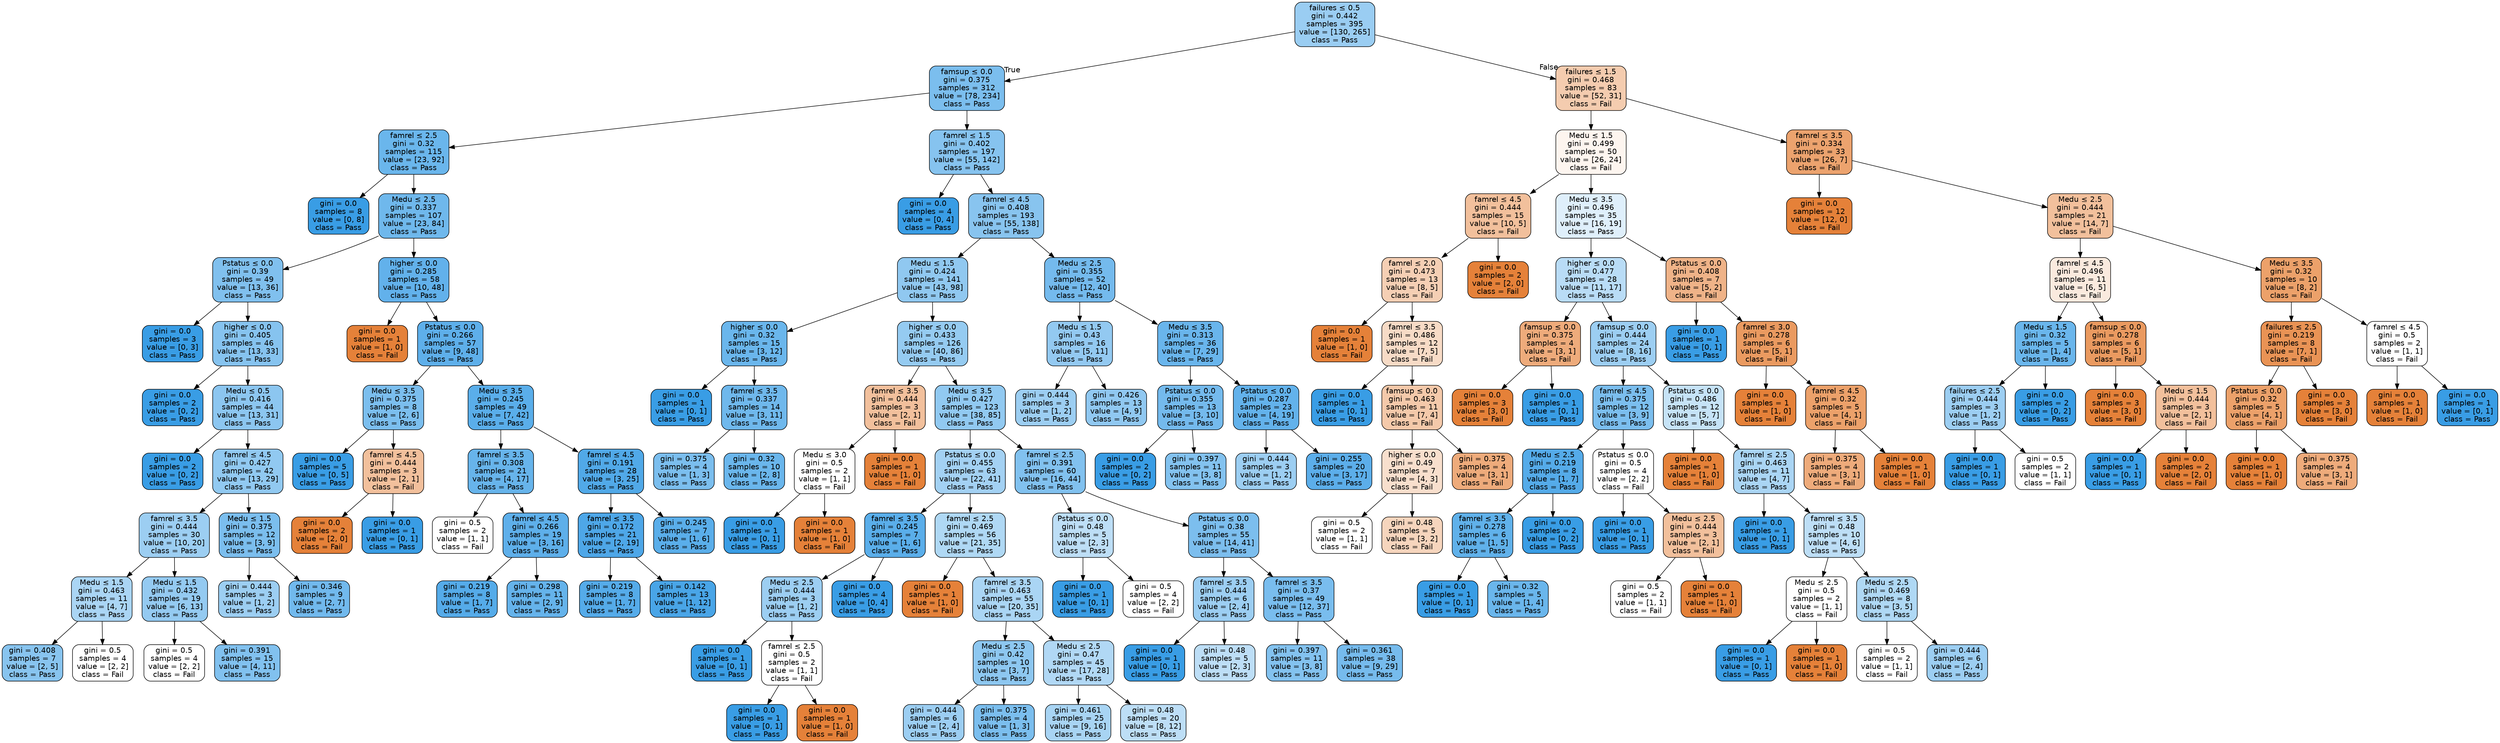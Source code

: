 digraph Tree {
node [shape=box, style="filled, rounded", color="black", fontname=helvetica] ;
edge [fontname=helvetica] ;
0 [label=<failures &le; 0.5<br/>gini = 0.442<br/>samples = 395<br/>value = [130, 265]<br/>class = Pass>, fillcolor="#399de582"] ;
1 [label=<famsup &le; 0.0<br/>gini = 0.375<br/>samples = 312<br/>value = [78, 234]<br/>class = Pass>, fillcolor="#399de5aa"] ;
0 -> 1 [labeldistance=2.5, labelangle=45, headlabel="True"] ;
2 [label=<famrel &le; 2.5<br/>gini = 0.32<br/>samples = 115<br/>value = [23, 92]<br/>class = Pass>, fillcolor="#399de5bf"] ;
1 -> 2 ;
3 [label=<gini = 0.0<br/>samples = 8<br/>value = [0, 8]<br/>class = Pass>, fillcolor="#399de5ff"] ;
2 -> 3 ;
4 [label=<Medu &le; 2.5<br/>gini = 0.337<br/>samples = 107<br/>value = [23, 84]<br/>class = Pass>, fillcolor="#399de5b9"] ;
2 -> 4 ;
5 [label=<Pstatus &le; 0.0<br/>gini = 0.39<br/>samples = 49<br/>value = [13, 36]<br/>class = Pass>, fillcolor="#399de5a3"] ;
4 -> 5 ;
6 [label=<gini = 0.0<br/>samples = 3<br/>value = [0, 3]<br/>class = Pass>, fillcolor="#399de5ff"] ;
5 -> 6 ;
7 [label=<higher &le; 0.0<br/>gini = 0.405<br/>samples = 46<br/>value = [13, 33]<br/>class = Pass>, fillcolor="#399de59b"] ;
5 -> 7 ;
8 [label=<gini = 0.0<br/>samples = 2<br/>value = [0, 2]<br/>class = Pass>, fillcolor="#399de5ff"] ;
7 -> 8 ;
9 [label=<Medu &le; 0.5<br/>gini = 0.416<br/>samples = 44<br/>value = [13, 31]<br/>class = Pass>, fillcolor="#399de594"] ;
7 -> 9 ;
10 [label=<gini = 0.0<br/>samples = 2<br/>value = [0, 2]<br/>class = Pass>, fillcolor="#399de5ff"] ;
9 -> 10 ;
11 [label=<famrel &le; 4.5<br/>gini = 0.427<br/>samples = 42<br/>value = [13, 29]<br/>class = Pass>, fillcolor="#399de58d"] ;
9 -> 11 ;
12 [label=<famrel &le; 3.5<br/>gini = 0.444<br/>samples = 30<br/>value = [10, 20]<br/>class = Pass>, fillcolor="#399de57f"] ;
11 -> 12 ;
13 [label=<Medu &le; 1.5<br/>gini = 0.463<br/>samples = 11<br/>value = [4, 7]<br/>class = Pass>, fillcolor="#399de56d"] ;
12 -> 13 ;
14 [label=<gini = 0.408<br/>samples = 7<br/>value = [2, 5]<br/>class = Pass>, fillcolor="#399de599"] ;
13 -> 14 ;
15 [label=<gini = 0.5<br/>samples = 4<br/>value = [2, 2]<br/>class = Fail>, fillcolor="#e5813900"] ;
13 -> 15 ;
16 [label=<Medu &le; 1.5<br/>gini = 0.432<br/>samples = 19<br/>value = [6, 13]<br/>class = Pass>, fillcolor="#399de589"] ;
12 -> 16 ;
17 [label=<gini = 0.5<br/>samples = 4<br/>value = [2, 2]<br/>class = Fail>, fillcolor="#e5813900"] ;
16 -> 17 ;
18 [label=<gini = 0.391<br/>samples = 15<br/>value = [4, 11]<br/>class = Pass>, fillcolor="#399de5a2"] ;
16 -> 18 ;
19 [label=<Medu &le; 1.5<br/>gini = 0.375<br/>samples = 12<br/>value = [3, 9]<br/>class = Pass>, fillcolor="#399de5aa"] ;
11 -> 19 ;
20 [label=<gini = 0.444<br/>samples = 3<br/>value = [1, 2]<br/>class = Pass>, fillcolor="#399de57f"] ;
19 -> 20 ;
21 [label=<gini = 0.346<br/>samples = 9<br/>value = [2, 7]<br/>class = Pass>, fillcolor="#399de5b6"] ;
19 -> 21 ;
22 [label=<higher &le; 0.0<br/>gini = 0.285<br/>samples = 58<br/>value = [10, 48]<br/>class = Pass>, fillcolor="#399de5ca"] ;
4 -> 22 ;
23 [label=<gini = 0.0<br/>samples = 1<br/>value = [1, 0]<br/>class = Fail>, fillcolor="#e58139ff"] ;
22 -> 23 ;
24 [label=<Pstatus &le; 0.0<br/>gini = 0.266<br/>samples = 57<br/>value = [9, 48]<br/>class = Pass>, fillcolor="#399de5cf"] ;
22 -> 24 ;
25 [label=<Medu &le; 3.5<br/>gini = 0.375<br/>samples = 8<br/>value = [2, 6]<br/>class = Pass>, fillcolor="#399de5aa"] ;
24 -> 25 ;
26 [label=<gini = 0.0<br/>samples = 5<br/>value = [0, 5]<br/>class = Pass>, fillcolor="#399de5ff"] ;
25 -> 26 ;
27 [label=<famrel &le; 4.5<br/>gini = 0.444<br/>samples = 3<br/>value = [2, 1]<br/>class = Fail>, fillcolor="#e581397f"] ;
25 -> 27 ;
28 [label=<gini = 0.0<br/>samples = 2<br/>value = [2, 0]<br/>class = Fail>, fillcolor="#e58139ff"] ;
27 -> 28 ;
29 [label=<gini = 0.0<br/>samples = 1<br/>value = [0, 1]<br/>class = Pass>, fillcolor="#399de5ff"] ;
27 -> 29 ;
30 [label=<Medu &le; 3.5<br/>gini = 0.245<br/>samples = 49<br/>value = [7, 42]<br/>class = Pass>, fillcolor="#399de5d4"] ;
24 -> 30 ;
31 [label=<famrel &le; 3.5<br/>gini = 0.308<br/>samples = 21<br/>value = [4, 17]<br/>class = Pass>, fillcolor="#399de5c3"] ;
30 -> 31 ;
32 [label=<gini = 0.5<br/>samples = 2<br/>value = [1, 1]<br/>class = Fail>, fillcolor="#e5813900"] ;
31 -> 32 ;
33 [label=<famrel &le; 4.5<br/>gini = 0.266<br/>samples = 19<br/>value = [3, 16]<br/>class = Pass>, fillcolor="#399de5cf"] ;
31 -> 33 ;
34 [label=<gini = 0.219<br/>samples = 8<br/>value = [1, 7]<br/>class = Pass>, fillcolor="#399de5db"] ;
33 -> 34 ;
35 [label=<gini = 0.298<br/>samples = 11<br/>value = [2, 9]<br/>class = Pass>, fillcolor="#399de5c6"] ;
33 -> 35 ;
36 [label=<famrel &le; 4.5<br/>gini = 0.191<br/>samples = 28<br/>value = [3, 25]<br/>class = Pass>, fillcolor="#399de5e0"] ;
30 -> 36 ;
37 [label=<famrel &le; 3.5<br/>gini = 0.172<br/>samples = 21<br/>value = [2, 19]<br/>class = Pass>, fillcolor="#399de5e4"] ;
36 -> 37 ;
38 [label=<gini = 0.219<br/>samples = 8<br/>value = [1, 7]<br/>class = Pass>, fillcolor="#399de5db"] ;
37 -> 38 ;
39 [label=<gini = 0.142<br/>samples = 13<br/>value = [1, 12]<br/>class = Pass>, fillcolor="#399de5ea"] ;
37 -> 39 ;
40 [label=<gini = 0.245<br/>samples = 7<br/>value = [1, 6]<br/>class = Pass>, fillcolor="#399de5d4"] ;
36 -> 40 ;
41 [label=<famrel &le; 1.5<br/>gini = 0.402<br/>samples = 197<br/>value = [55, 142]<br/>class = Pass>, fillcolor="#399de59c"] ;
1 -> 41 ;
42 [label=<gini = 0.0<br/>samples = 4<br/>value = [0, 4]<br/>class = Pass>, fillcolor="#399de5ff"] ;
41 -> 42 ;
43 [label=<famrel &le; 4.5<br/>gini = 0.408<br/>samples = 193<br/>value = [55, 138]<br/>class = Pass>, fillcolor="#399de599"] ;
41 -> 43 ;
44 [label=<Medu &le; 1.5<br/>gini = 0.424<br/>samples = 141<br/>value = [43, 98]<br/>class = Pass>, fillcolor="#399de58f"] ;
43 -> 44 ;
45 [label=<higher &le; 0.0<br/>gini = 0.32<br/>samples = 15<br/>value = [3, 12]<br/>class = Pass>, fillcolor="#399de5bf"] ;
44 -> 45 ;
46 [label=<gini = 0.0<br/>samples = 1<br/>value = [0, 1]<br/>class = Pass>, fillcolor="#399de5ff"] ;
45 -> 46 ;
47 [label=<famrel &le; 3.5<br/>gini = 0.337<br/>samples = 14<br/>value = [3, 11]<br/>class = Pass>, fillcolor="#399de5b9"] ;
45 -> 47 ;
48 [label=<gini = 0.375<br/>samples = 4<br/>value = [1, 3]<br/>class = Pass>, fillcolor="#399de5aa"] ;
47 -> 48 ;
49 [label=<gini = 0.32<br/>samples = 10<br/>value = [2, 8]<br/>class = Pass>, fillcolor="#399de5bf"] ;
47 -> 49 ;
50 [label=<higher &le; 0.0<br/>gini = 0.433<br/>samples = 126<br/>value = [40, 86]<br/>class = Pass>, fillcolor="#399de588"] ;
44 -> 50 ;
51 [label=<famrel &le; 3.5<br/>gini = 0.444<br/>samples = 3<br/>value = [2, 1]<br/>class = Fail>, fillcolor="#e581397f"] ;
50 -> 51 ;
52 [label=<Medu &le; 3.0<br/>gini = 0.5<br/>samples = 2<br/>value = [1, 1]<br/>class = Fail>, fillcolor="#e5813900"] ;
51 -> 52 ;
53 [label=<gini = 0.0<br/>samples = 1<br/>value = [0, 1]<br/>class = Pass>, fillcolor="#399de5ff"] ;
52 -> 53 ;
54 [label=<gini = 0.0<br/>samples = 1<br/>value = [1, 0]<br/>class = Fail>, fillcolor="#e58139ff"] ;
52 -> 54 ;
55 [label=<gini = 0.0<br/>samples = 1<br/>value = [1, 0]<br/>class = Fail>, fillcolor="#e58139ff"] ;
51 -> 55 ;
56 [label=<Medu &le; 3.5<br/>gini = 0.427<br/>samples = 123<br/>value = [38, 85]<br/>class = Pass>, fillcolor="#399de58d"] ;
50 -> 56 ;
57 [label=<Pstatus &le; 0.0<br/>gini = 0.455<br/>samples = 63<br/>value = [22, 41]<br/>class = Pass>, fillcolor="#399de576"] ;
56 -> 57 ;
58 [label=<famrel &le; 3.5<br/>gini = 0.245<br/>samples = 7<br/>value = [1, 6]<br/>class = Pass>, fillcolor="#399de5d4"] ;
57 -> 58 ;
59 [label=<Medu &le; 2.5<br/>gini = 0.444<br/>samples = 3<br/>value = [1, 2]<br/>class = Pass>, fillcolor="#399de57f"] ;
58 -> 59 ;
60 [label=<gini = 0.0<br/>samples = 1<br/>value = [0, 1]<br/>class = Pass>, fillcolor="#399de5ff"] ;
59 -> 60 ;
61 [label=<famrel &le; 2.5<br/>gini = 0.5<br/>samples = 2<br/>value = [1, 1]<br/>class = Fail>, fillcolor="#e5813900"] ;
59 -> 61 ;
62 [label=<gini = 0.0<br/>samples = 1<br/>value = [0, 1]<br/>class = Pass>, fillcolor="#399de5ff"] ;
61 -> 62 ;
63 [label=<gini = 0.0<br/>samples = 1<br/>value = [1, 0]<br/>class = Fail>, fillcolor="#e58139ff"] ;
61 -> 63 ;
64 [label=<gini = 0.0<br/>samples = 4<br/>value = [0, 4]<br/>class = Pass>, fillcolor="#399de5ff"] ;
58 -> 64 ;
65 [label=<famrel &le; 2.5<br/>gini = 0.469<br/>samples = 56<br/>value = [21, 35]<br/>class = Pass>, fillcolor="#399de566"] ;
57 -> 65 ;
66 [label=<gini = 0.0<br/>samples = 1<br/>value = [1, 0]<br/>class = Fail>, fillcolor="#e58139ff"] ;
65 -> 66 ;
67 [label=<famrel &le; 3.5<br/>gini = 0.463<br/>samples = 55<br/>value = [20, 35]<br/>class = Pass>, fillcolor="#399de56d"] ;
65 -> 67 ;
68 [label=<Medu &le; 2.5<br/>gini = 0.42<br/>samples = 10<br/>value = [3, 7]<br/>class = Pass>, fillcolor="#399de592"] ;
67 -> 68 ;
69 [label=<gini = 0.444<br/>samples = 6<br/>value = [2, 4]<br/>class = Pass>, fillcolor="#399de57f"] ;
68 -> 69 ;
70 [label=<gini = 0.375<br/>samples = 4<br/>value = [1, 3]<br/>class = Pass>, fillcolor="#399de5aa"] ;
68 -> 70 ;
71 [label=<Medu &le; 2.5<br/>gini = 0.47<br/>samples = 45<br/>value = [17, 28]<br/>class = Pass>, fillcolor="#399de564"] ;
67 -> 71 ;
72 [label=<gini = 0.461<br/>samples = 25<br/>value = [9, 16]<br/>class = Pass>, fillcolor="#399de570"] ;
71 -> 72 ;
73 [label=<gini = 0.48<br/>samples = 20<br/>value = [8, 12]<br/>class = Pass>, fillcolor="#399de555"] ;
71 -> 73 ;
74 [label=<famrel &le; 2.5<br/>gini = 0.391<br/>samples = 60<br/>value = [16, 44]<br/>class = Pass>, fillcolor="#399de5a2"] ;
56 -> 74 ;
75 [label=<Pstatus &le; 0.0<br/>gini = 0.48<br/>samples = 5<br/>value = [2, 3]<br/>class = Pass>, fillcolor="#399de555"] ;
74 -> 75 ;
76 [label=<gini = 0.0<br/>samples = 1<br/>value = [0, 1]<br/>class = Pass>, fillcolor="#399de5ff"] ;
75 -> 76 ;
77 [label=<gini = 0.5<br/>samples = 4<br/>value = [2, 2]<br/>class = Fail>, fillcolor="#e5813900"] ;
75 -> 77 ;
78 [label=<Pstatus &le; 0.0<br/>gini = 0.38<br/>samples = 55<br/>value = [14, 41]<br/>class = Pass>, fillcolor="#399de5a8"] ;
74 -> 78 ;
79 [label=<famrel &le; 3.5<br/>gini = 0.444<br/>samples = 6<br/>value = [2, 4]<br/>class = Pass>, fillcolor="#399de57f"] ;
78 -> 79 ;
80 [label=<gini = 0.0<br/>samples = 1<br/>value = [0, 1]<br/>class = Pass>, fillcolor="#399de5ff"] ;
79 -> 80 ;
81 [label=<gini = 0.48<br/>samples = 5<br/>value = [2, 3]<br/>class = Pass>, fillcolor="#399de555"] ;
79 -> 81 ;
82 [label=<famrel &le; 3.5<br/>gini = 0.37<br/>samples = 49<br/>value = [12, 37]<br/>class = Pass>, fillcolor="#399de5ac"] ;
78 -> 82 ;
83 [label=<gini = 0.397<br/>samples = 11<br/>value = [3, 8]<br/>class = Pass>, fillcolor="#399de59f"] ;
82 -> 83 ;
84 [label=<gini = 0.361<br/>samples = 38<br/>value = [9, 29]<br/>class = Pass>, fillcolor="#399de5b0"] ;
82 -> 84 ;
85 [label=<Medu &le; 2.5<br/>gini = 0.355<br/>samples = 52<br/>value = [12, 40]<br/>class = Pass>, fillcolor="#399de5b3"] ;
43 -> 85 ;
86 [label=<Medu &le; 1.5<br/>gini = 0.43<br/>samples = 16<br/>value = [5, 11]<br/>class = Pass>, fillcolor="#399de58b"] ;
85 -> 86 ;
87 [label=<gini = 0.444<br/>samples = 3<br/>value = [1, 2]<br/>class = Pass>, fillcolor="#399de57f"] ;
86 -> 87 ;
88 [label=<gini = 0.426<br/>samples = 13<br/>value = [4, 9]<br/>class = Pass>, fillcolor="#399de58e"] ;
86 -> 88 ;
89 [label=<Medu &le; 3.5<br/>gini = 0.313<br/>samples = 36<br/>value = [7, 29]<br/>class = Pass>, fillcolor="#399de5c1"] ;
85 -> 89 ;
90 [label=<Pstatus &le; 0.0<br/>gini = 0.355<br/>samples = 13<br/>value = [3, 10]<br/>class = Pass>, fillcolor="#399de5b3"] ;
89 -> 90 ;
91 [label=<gini = 0.0<br/>samples = 2<br/>value = [0, 2]<br/>class = Pass>, fillcolor="#399de5ff"] ;
90 -> 91 ;
92 [label=<gini = 0.397<br/>samples = 11<br/>value = [3, 8]<br/>class = Pass>, fillcolor="#399de59f"] ;
90 -> 92 ;
93 [label=<Pstatus &le; 0.0<br/>gini = 0.287<br/>samples = 23<br/>value = [4, 19]<br/>class = Pass>, fillcolor="#399de5c9"] ;
89 -> 93 ;
94 [label=<gini = 0.444<br/>samples = 3<br/>value = [1, 2]<br/>class = Pass>, fillcolor="#399de57f"] ;
93 -> 94 ;
95 [label=<gini = 0.255<br/>samples = 20<br/>value = [3, 17]<br/>class = Pass>, fillcolor="#399de5d2"] ;
93 -> 95 ;
96 [label=<failures &le; 1.5<br/>gini = 0.468<br/>samples = 83<br/>value = [52, 31]<br/>class = Fail>, fillcolor="#e5813967"] ;
0 -> 96 [labeldistance=2.5, labelangle=-45, headlabel="False"] ;
97 [label=<Medu &le; 1.5<br/>gini = 0.499<br/>samples = 50<br/>value = [26, 24]<br/>class = Fail>, fillcolor="#e5813914"] ;
96 -> 97 ;
98 [label=<famrel &le; 4.5<br/>gini = 0.444<br/>samples = 15<br/>value = [10, 5]<br/>class = Fail>, fillcolor="#e581397f"] ;
97 -> 98 ;
99 [label=<famrel &le; 2.0<br/>gini = 0.473<br/>samples = 13<br/>value = [8, 5]<br/>class = Fail>, fillcolor="#e5813960"] ;
98 -> 99 ;
100 [label=<gini = 0.0<br/>samples = 1<br/>value = [1, 0]<br/>class = Fail>, fillcolor="#e58139ff"] ;
99 -> 100 ;
101 [label=<famrel &le; 3.5<br/>gini = 0.486<br/>samples = 12<br/>value = [7, 5]<br/>class = Fail>, fillcolor="#e5813949"] ;
99 -> 101 ;
102 [label=<gini = 0.0<br/>samples = 1<br/>value = [0, 1]<br/>class = Pass>, fillcolor="#399de5ff"] ;
101 -> 102 ;
103 [label=<famsup &le; 0.0<br/>gini = 0.463<br/>samples = 11<br/>value = [7, 4]<br/>class = Fail>, fillcolor="#e581396d"] ;
101 -> 103 ;
104 [label=<higher &le; 0.0<br/>gini = 0.49<br/>samples = 7<br/>value = [4, 3]<br/>class = Fail>, fillcolor="#e5813940"] ;
103 -> 104 ;
105 [label=<gini = 0.5<br/>samples = 2<br/>value = [1, 1]<br/>class = Fail>, fillcolor="#e5813900"] ;
104 -> 105 ;
106 [label=<gini = 0.48<br/>samples = 5<br/>value = [3, 2]<br/>class = Fail>, fillcolor="#e5813955"] ;
104 -> 106 ;
107 [label=<gini = 0.375<br/>samples = 4<br/>value = [3, 1]<br/>class = Fail>, fillcolor="#e58139aa"] ;
103 -> 107 ;
108 [label=<gini = 0.0<br/>samples = 2<br/>value = [2, 0]<br/>class = Fail>, fillcolor="#e58139ff"] ;
98 -> 108 ;
109 [label=<Medu &le; 3.5<br/>gini = 0.496<br/>samples = 35<br/>value = [16, 19]<br/>class = Pass>, fillcolor="#399de528"] ;
97 -> 109 ;
110 [label=<higher &le; 0.0<br/>gini = 0.477<br/>samples = 28<br/>value = [11, 17]<br/>class = Pass>, fillcolor="#399de55a"] ;
109 -> 110 ;
111 [label=<famsup &le; 0.0<br/>gini = 0.375<br/>samples = 4<br/>value = [3, 1]<br/>class = Fail>, fillcolor="#e58139aa"] ;
110 -> 111 ;
112 [label=<gini = 0.0<br/>samples = 3<br/>value = [3, 0]<br/>class = Fail>, fillcolor="#e58139ff"] ;
111 -> 112 ;
113 [label=<gini = 0.0<br/>samples = 1<br/>value = [0, 1]<br/>class = Pass>, fillcolor="#399de5ff"] ;
111 -> 113 ;
114 [label=<famsup &le; 0.0<br/>gini = 0.444<br/>samples = 24<br/>value = [8, 16]<br/>class = Pass>, fillcolor="#399de57f"] ;
110 -> 114 ;
115 [label=<famrel &le; 4.5<br/>gini = 0.375<br/>samples = 12<br/>value = [3, 9]<br/>class = Pass>, fillcolor="#399de5aa"] ;
114 -> 115 ;
116 [label=<Medu &le; 2.5<br/>gini = 0.219<br/>samples = 8<br/>value = [1, 7]<br/>class = Pass>, fillcolor="#399de5db"] ;
115 -> 116 ;
117 [label=<famrel &le; 3.5<br/>gini = 0.278<br/>samples = 6<br/>value = [1, 5]<br/>class = Pass>, fillcolor="#399de5cc"] ;
116 -> 117 ;
118 [label=<gini = 0.0<br/>samples = 1<br/>value = [0, 1]<br/>class = Pass>, fillcolor="#399de5ff"] ;
117 -> 118 ;
119 [label=<gini = 0.32<br/>samples = 5<br/>value = [1, 4]<br/>class = Pass>, fillcolor="#399de5bf"] ;
117 -> 119 ;
120 [label=<gini = 0.0<br/>samples = 2<br/>value = [0, 2]<br/>class = Pass>, fillcolor="#399de5ff"] ;
116 -> 120 ;
121 [label=<Pstatus &le; 0.0<br/>gini = 0.5<br/>samples = 4<br/>value = [2, 2]<br/>class = Fail>, fillcolor="#e5813900"] ;
115 -> 121 ;
122 [label=<gini = 0.0<br/>samples = 1<br/>value = [0, 1]<br/>class = Pass>, fillcolor="#399de5ff"] ;
121 -> 122 ;
123 [label=<Medu &le; 2.5<br/>gini = 0.444<br/>samples = 3<br/>value = [2, 1]<br/>class = Fail>, fillcolor="#e581397f"] ;
121 -> 123 ;
124 [label=<gini = 0.5<br/>samples = 2<br/>value = [1, 1]<br/>class = Fail>, fillcolor="#e5813900"] ;
123 -> 124 ;
125 [label=<gini = 0.0<br/>samples = 1<br/>value = [1, 0]<br/>class = Fail>, fillcolor="#e58139ff"] ;
123 -> 125 ;
126 [label=<Pstatus &le; 0.0<br/>gini = 0.486<br/>samples = 12<br/>value = [5, 7]<br/>class = Pass>, fillcolor="#399de549"] ;
114 -> 126 ;
127 [label=<gini = 0.0<br/>samples = 1<br/>value = [1, 0]<br/>class = Fail>, fillcolor="#e58139ff"] ;
126 -> 127 ;
128 [label=<famrel &le; 2.5<br/>gini = 0.463<br/>samples = 11<br/>value = [4, 7]<br/>class = Pass>, fillcolor="#399de56d"] ;
126 -> 128 ;
129 [label=<gini = 0.0<br/>samples = 1<br/>value = [0, 1]<br/>class = Pass>, fillcolor="#399de5ff"] ;
128 -> 129 ;
130 [label=<famrel &le; 3.5<br/>gini = 0.48<br/>samples = 10<br/>value = [4, 6]<br/>class = Pass>, fillcolor="#399de555"] ;
128 -> 130 ;
131 [label=<Medu &le; 2.5<br/>gini = 0.5<br/>samples = 2<br/>value = [1, 1]<br/>class = Fail>, fillcolor="#e5813900"] ;
130 -> 131 ;
132 [label=<gini = 0.0<br/>samples = 1<br/>value = [0, 1]<br/>class = Pass>, fillcolor="#399de5ff"] ;
131 -> 132 ;
133 [label=<gini = 0.0<br/>samples = 1<br/>value = [1, 0]<br/>class = Fail>, fillcolor="#e58139ff"] ;
131 -> 133 ;
134 [label=<Medu &le; 2.5<br/>gini = 0.469<br/>samples = 8<br/>value = [3, 5]<br/>class = Pass>, fillcolor="#399de566"] ;
130 -> 134 ;
135 [label=<gini = 0.5<br/>samples = 2<br/>value = [1, 1]<br/>class = Fail>, fillcolor="#e5813900"] ;
134 -> 135 ;
136 [label=<gini = 0.444<br/>samples = 6<br/>value = [2, 4]<br/>class = Pass>, fillcolor="#399de57f"] ;
134 -> 136 ;
137 [label=<Pstatus &le; 0.0<br/>gini = 0.408<br/>samples = 7<br/>value = [5, 2]<br/>class = Fail>, fillcolor="#e5813999"] ;
109 -> 137 ;
138 [label=<gini = 0.0<br/>samples = 1<br/>value = [0, 1]<br/>class = Pass>, fillcolor="#399de5ff"] ;
137 -> 138 ;
139 [label=<famrel &le; 3.0<br/>gini = 0.278<br/>samples = 6<br/>value = [5, 1]<br/>class = Fail>, fillcolor="#e58139cc"] ;
137 -> 139 ;
140 [label=<gini = 0.0<br/>samples = 1<br/>value = [1, 0]<br/>class = Fail>, fillcolor="#e58139ff"] ;
139 -> 140 ;
141 [label=<famrel &le; 4.5<br/>gini = 0.32<br/>samples = 5<br/>value = [4, 1]<br/>class = Fail>, fillcolor="#e58139bf"] ;
139 -> 141 ;
142 [label=<gini = 0.375<br/>samples = 4<br/>value = [3, 1]<br/>class = Fail>, fillcolor="#e58139aa"] ;
141 -> 142 ;
143 [label=<gini = 0.0<br/>samples = 1<br/>value = [1, 0]<br/>class = Fail>, fillcolor="#e58139ff"] ;
141 -> 143 ;
144 [label=<famrel &le; 3.5<br/>gini = 0.334<br/>samples = 33<br/>value = [26, 7]<br/>class = Fail>, fillcolor="#e58139ba"] ;
96 -> 144 ;
145 [label=<gini = 0.0<br/>samples = 12<br/>value = [12, 0]<br/>class = Fail>, fillcolor="#e58139ff"] ;
144 -> 145 ;
146 [label=<Medu &le; 2.5<br/>gini = 0.444<br/>samples = 21<br/>value = [14, 7]<br/>class = Fail>, fillcolor="#e581397f"] ;
144 -> 146 ;
147 [label=<famrel &le; 4.5<br/>gini = 0.496<br/>samples = 11<br/>value = [6, 5]<br/>class = Fail>, fillcolor="#e581392a"] ;
146 -> 147 ;
148 [label=<Medu &le; 1.5<br/>gini = 0.32<br/>samples = 5<br/>value = [1, 4]<br/>class = Pass>, fillcolor="#399de5bf"] ;
147 -> 148 ;
149 [label=<failures &le; 2.5<br/>gini = 0.444<br/>samples = 3<br/>value = [1, 2]<br/>class = Pass>, fillcolor="#399de57f"] ;
148 -> 149 ;
150 [label=<gini = 0.0<br/>samples = 1<br/>value = [0, 1]<br/>class = Pass>, fillcolor="#399de5ff"] ;
149 -> 150 ;
151 [label=<gini = 0.5<br/>samples = 2<br/>value = [1, 1]<br/>class = Fail>, fillcolor="#e5813900"] ;
149 -> 151 ;
152 [label=<gini = 0.0<br/>samples = 2<br/>value = [0, 2]<br/>class = Pass>, fillcolor="#399de5ff"] ;
148 -> 152 ;
153 [label=<famsup &le; 0.0<br/>gini = 0.278<br/>samples = 6<br/>value = [5, 1]<br/>class = Fail>, fillcolor="#e58139cc"] ;
147 -> 153 ;
154 [label=<gini = 0.0<br/>samples = 3<br/>value = [3, 0]<br/>class = Fail>, fillcolor="#e58139ff"] ;
153 -> 154 ;
155 [label=<Medu &le; 1.5<br/>gini = 0.444<br/>samples = 3<br/>value = [2, 1]<br/>class = Fail>, fillcolor="#e581397f"] ;
153 -> 155 ;
156 [label=<gini = 0.0<br/>samples = 1<br/>value = [0, 1]<br/>class = Pass>, fillcolor="#399de5ff"] ;
155 -> 156 ;
157 [label=<gini = 0.0<br/>samples = 2<br/>value = [2, 0]<br/>class = Fail>, fillcolor="#e58139ff"] ;
155 -> 157 ;
158 [label=<Medu &le; 3.5<br/>gini = 0.32<br/>samples = 10<br/>value = [8, 2]<br/>class = Fail>, fillcolor="#e58139bf"] ;
146 -> 158 ;
159 [label=<failures &le; 2.5<br/>gini = 0.219<br/>samples = 8<br/>value = [7, 1]<br/>class = Fail>, fillcolor="#e58139db"] ;
158 -> 159 ;
160 [label=<Pstatus &le; 0.0<br/>gini = 0.32<br/>samples = 5<br/>value = [4, 1]<br/>class = Fail>, fillcolor="#e58139bf"] ;
159 -> 160 ;
161 [label=<gini = 0.0<br/>samples = 1<br/>value = [1, 0]<br/>class = Fail>, fillcolor="#e58139ff"] ;
160 -> 161 ;
162 [label=<gini = 0.375<br/>samples = 4<br/>value = [3, 1]<br/>class = Fail>, fillcolor="#e58139aa"] ;
160 -> 162 ;
163 [label=<gini = 0.0<br/>samples = 3<br/>value = [3, 0]<br/>class = Fail>, fillcolor="#e58139ff"] ;
159 -> 163 ;
164 [label=<famrel &le; 4.5<br/>gini = 0.5<br/>samples = 2<br/>value = [1, 1]<br/>class = Fail>, fillcolor="#e5813900"] ;
158 -> 164 ;
165 [label=<gini = 0.0<br/>samples = 1<br/>value = [1, 0]<br/>class = Fail>, fillcolor="#e58139ff"] ;
164 -> 165 ;
166 [label=<gini = 0.0<br/>samples = 1<br/>value = [0, 1]<br/>class = Pass>, fillcolor="#399de5ff"] ;
164 -> 166 ;
}